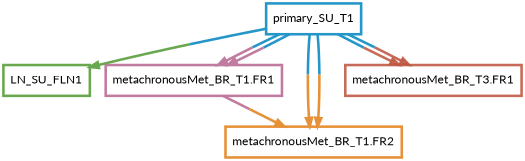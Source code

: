 digraph  {
dpi=600;size=3.5;
LN_SU_FLN1 [color="#6aa84fff", fillcolor=white, fontname=Lato, penwidth="3.0", shape=box];
"metachronousMet_BR_T1.FR1" [color="#c27ba0ff", fillcolor=white, fontname=Lato, penwidth="3.0", shape=box];
"metachronousMet_BR_T1.FR2" [color="#e69138ff", fillcolor=white, fontname=Lato, penwidth="3.0", shape=box];
"metachronousMet_BR_T3.FR1" [color="#be5742e1", fillcolor=white, fontname=Lato, penwidth="3.0", shape=box];
primary_SU_T1 [color="#2496c8ff", fillcolor=white, fontname=Lato, penwidth="3.0", shape=box];
"metachronousMet_BR_T1.FR1" -> "metachronousMet_BR_T1.FR2"  [color="#c27ba0ff;0.5:#e69138ff", key=0, penwidth=3];
primary_SU_T1 -> LN_SU_FLN1  [color="#2496c8ff;0.5:#6aa84fff", key=0, penwidth=3];
primary_SU_T1 -> "metachronousMet_BR_T1.FR1"  [color="#2496c8ff;0.5:#c27ba0ff", key=0, penwidth=3];
primary_SU_T1 -> "metachronousMet_BR_T1.FR1"  [color="#2496c8ff;0.5:#c27ba0ff", key=1, penwidth=3];
primary_SU_T1 -> "metachronousMet_BR_T1.FR2"  [color="#2496c8ff;0.5:#e69138ff", key=0, penwidth=3];
primary_SU_T1 -> "metachronousMet_BR_T1.FR2"  [color="#2496c8ff;0.5:#e69138ff", key=1, penwidth=3];
primary_SU_T1 -> "metachronousMet_BR_T3.FR1"  [color="#2496c8ff;0.5:#be5742e1", key=0, penwidth=3];
primary_SU_T1 -> "metachronousMet_BR_T3.FR1"  [color="#2496c8ff;0.5:#be5742e1", key=1, penwidth=3];
}
